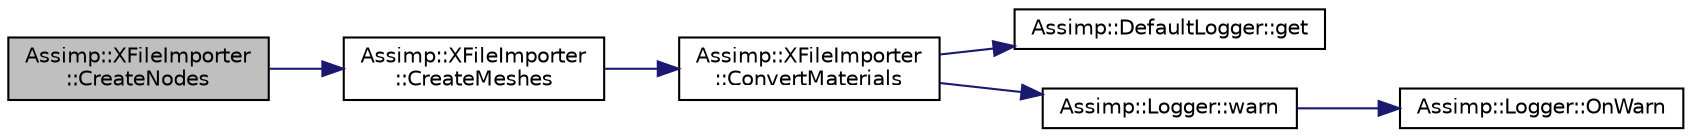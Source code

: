 digraph "Assimp::XFileImporter::CreateNodes"
{
  edge [fontname="Helvetica",fontsize="10",labelfontname="Helvetica",labelfontsize="10"];
  node [fontname="Helvetica",fontsize="10",shape=record];
  rankdir="LR";
  Node1 [label="Assimp::XFileImporter\l::CreateNodes",height=0.2,width=0.4,color="black", fillcolor="grey75", style="filled", fontcolor="black"];
  Node1 -> Node2 [color="midnightblue",fontsize="10",style="solid"];
  Node2 [label="Assimp::XFileImporter\l::CreateMeshes",height=0.2,width=0.4,color="black", fillcolor="white", style="filled",URL="$class_assimp_1_1_x_file_importer.html#a64bc626aa09647e73fa8eb65bffeb892"];
  Node2 -> Node3 [color="midnightblue",fontsize="10",style="solid"];
  Node3 [label="Assimp::XFileImporter\l::ConvertMaterials",height=0.2,width=0.4,color="black", fillcolor="white", style="filled",URL="$class_assimp_1_1_x_file_importer.html#a42582aba2686f42fc445004ffcf262df"];
  Node3 -> Node4 [color="midnightblue",fontsize="10",style="solid"];
  Node4 [label="Assimp::DefaultLogger::get",height=0.2,width=0.4,color="black", fillcolor="white", style="filled",URL="$class_assimp_1_1_default_logger.html#a093cac26b06553ac774f84769cb0d691",tooltip="Getter for singleton instance. "];
  Node3 -> Node5 [color="midnightblue",fontsize="10",style="solid"];
  Node5 [label="Assimp::Logger::warn",height=0.2,width=0.4,color="black", fillcolor="white", style="filled",URL="$class_assimp_1_1_logger.html#a32bc5ee4b23df13551b83b925907f1b1",tooltip="Writes a warning message. "];
  Node5 -> Node6 [color="midnightblue",fontsize="10",style="solid"];
  Node6 [label="Assimp::Logger::OnWarn",height=0.2,width=0.4,color="black", fillcolor="white", style="filled",URL="$class_assimp_1_1_logger.html#ab8066978dd37992f711d75d49cf4607b",tooltip="Called as a request to write a specific warn message. "];
}
